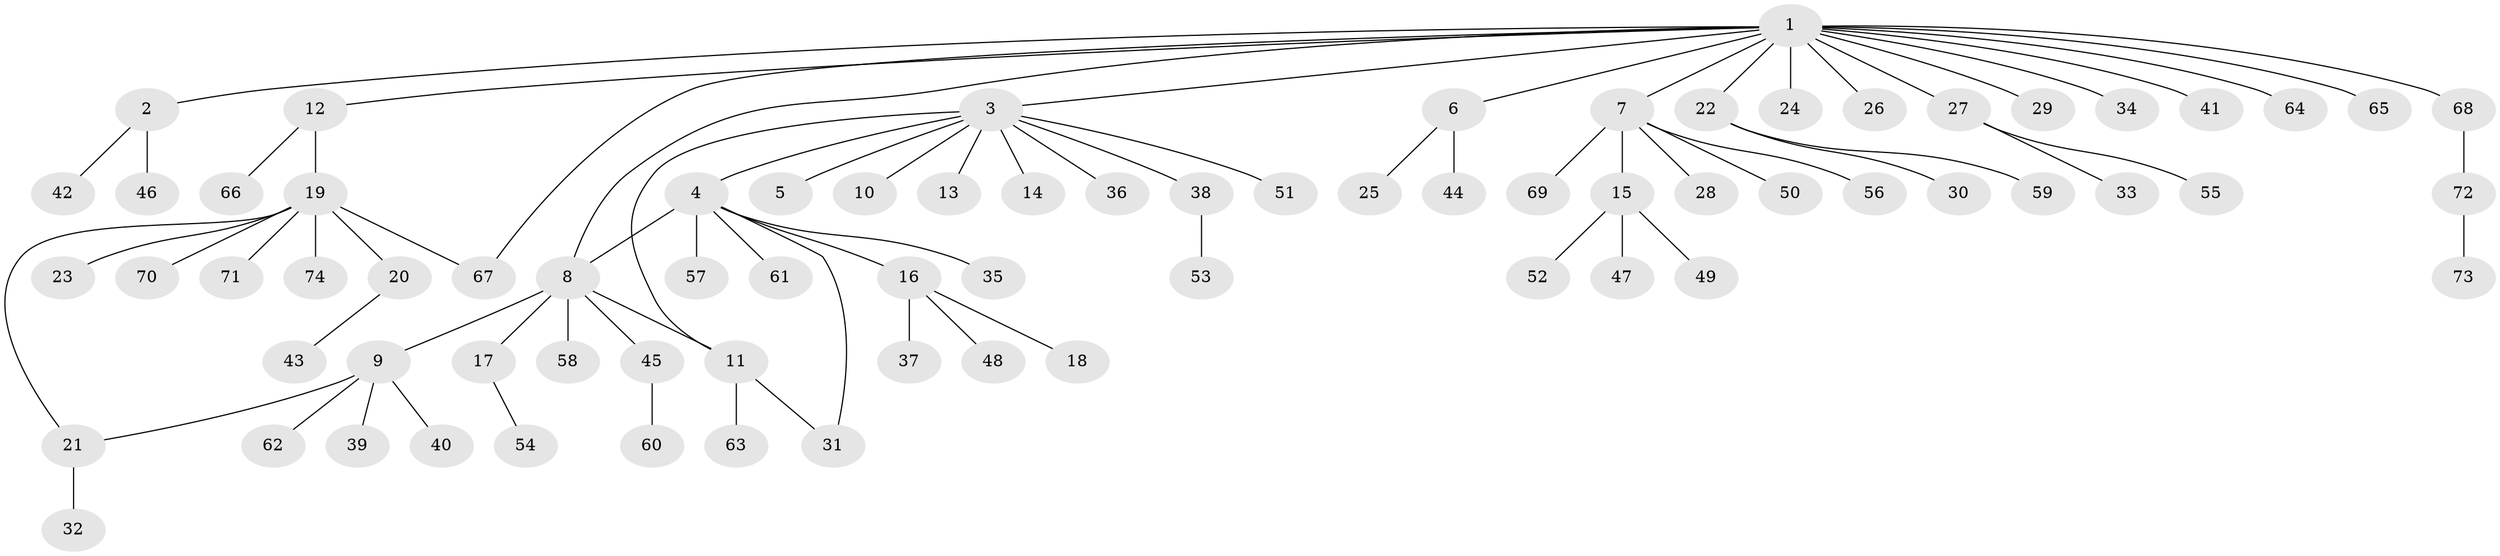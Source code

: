 // Generated by graph-tools (version 1.1) at 2025/14/03/09/25 04:14:34]
// undirected, 74 vertices, 78 edges
graph export_dot {
graph [start="1"]
  node [color=gray90,style=filled];
  1;
  2;
  3;
  4;
  5;
  6;
  7;
  8;
  9;
  10;
  11;
  12;
  13;
  14;
  15;
  16;
  17;
  18;
  19;
  20;
  21;
  22;
  23;
  24;
  25;
  26;
  27;
  28;
  29;
  30;
  31;
  32;
  33;
  34;
  35;
  36;
  37;
  38;
  39;
  40;
  41;
  42;
  43;
  44;
  45;
  46;
  47;
  48;
  49;
  50;
  51;
  52;
  53;
  54;
  55;
  56;
  57;
  58;
  59;
  60;
  61;
  62;
  63;
  64;
  65;
  66;
  67;
  68;
  69;
  70;
  71;
  72;
  73;
  74;
  1 -- 2;
  1 -- 3;
  1 -- 6;
  1 -- 7;
  1 -- 8;
  1 -- 12;
  1 -- 22;
  1 -- 24;
  1 -- 26;
  1 -- 27;
  1 -- 29;
  1 -- 34;
  1 -- 41;
  1 -- 64;
  1 -- 65;
  1 -- 67;
  1 -- 68;
  2 -- 42;
  2 -- 46;
  3 -- 4;
  3 -- 5;
  3 -- 10;
  3 -- 11;
  3 -- 13;
  3 -- 14;
  3 -- 36;
  3 -- 38;
  3 -- 51;
  4 -- 8;
  4 -- 16;
  4 -- 31;
  4 -- 35;
  4 -- 57;
  4 -- 61;
  6 -- 25;
  6 -- 44;
  7 -- 15;
  7 -- 28;
  7 -- 50;
  7 -- 56;
  7 -- 69;
  8 -- 9;
  8 -- 11;
  8 -- 17;
  8 -- 45;
  8 -- 58;
  9 -- 21;
  9 -- 39;
  9 -- 40;
  9 -- 62;
  11 -- 31;
  11 -- 63;
  12 -- 19;
  12 -- 66;
  15 -- 47;
  15 -- 49;
  15 -- 52;
  16 -- 18;
  16 -- 37;
  16 -- 48;
  17 -- 54;
  19 -- 20;
  19 -- 21;
  19 -- 23;
  19 -- 67;
  19 -- 70;
  19 -- 71;
  19 -- 74;
  20 -- 43;
  21 -- 32;
  22 -- 30;
  22 -- 59;
  27 -- 33;
  27 -- 55;
  38 -- 53;
  45 -- 60;
  68 -- 72;
  72 -- 73;
}
